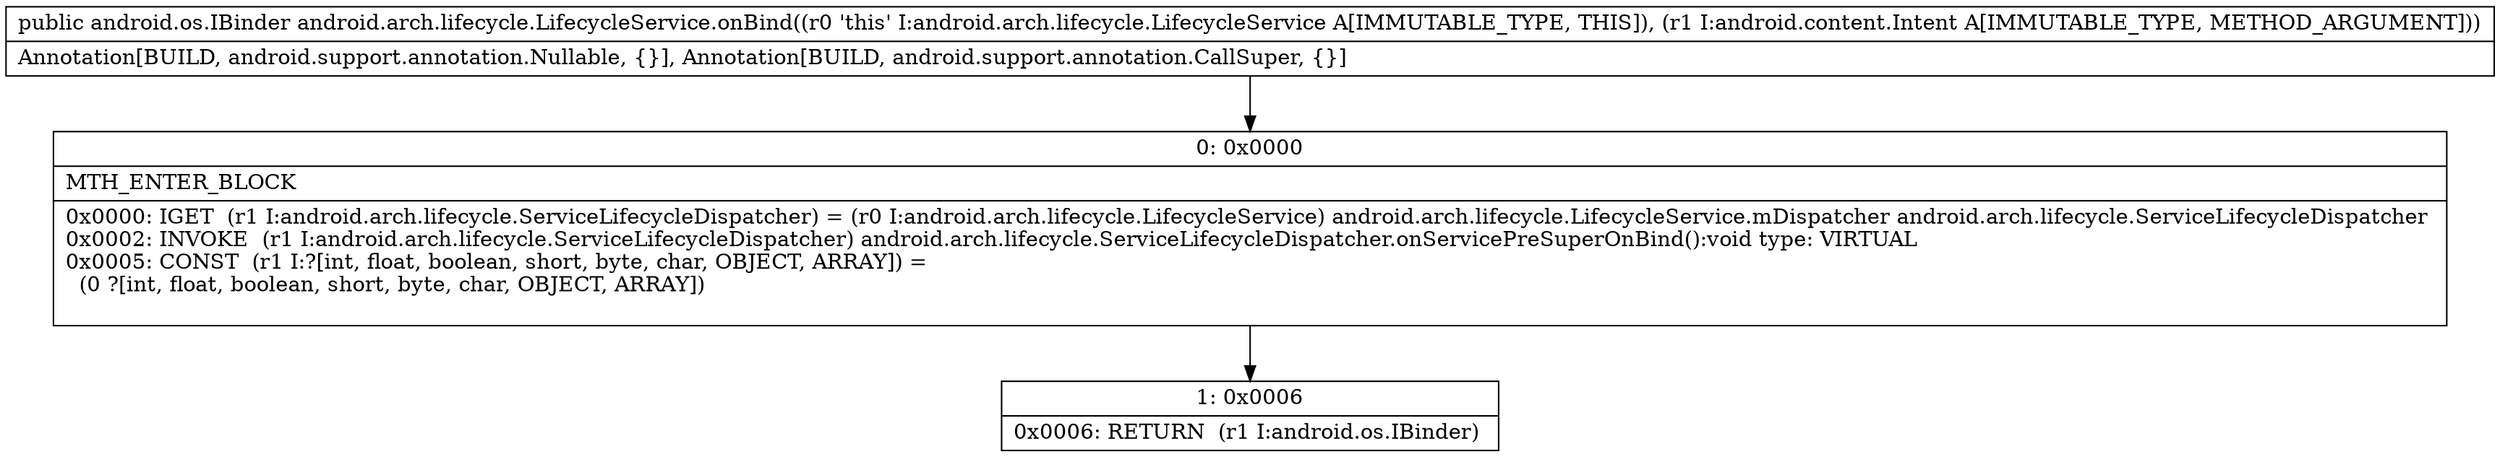 digraph "CFG forandroid.arch.lifecycle.LifecycleService.onBind(Landroid\/content\/Intent;)Landroid\/os\/IBinder;" {
Node_0 [shape=record,label="{0\:\ 0x0000|MTH_ENTER_BLOCK\l|0x0000: IGET  (r1 I:android.arch.lifecycle.ServiceLifecycleDispatcher) = (r0 I:android.arch.lifecycle.LifecycleService) android.arch.lifecycle.LifecycleService.mDispatcher android.arch.lifecycle.ServiceLifecycleDispatcher \l0x0002: INVOKE  (r1 I:android.arch.lifecycle.ServiceLifecycleDispatcher) android.arch.lifecycle.ServiceLifecycleDispatcher.onServicePreSuperOnBind():void type: VIRTUAL \l0x0005: CONST  (r1 I:?[int, float, boolean, short, byte, char, OBJECT, ARRAY]) = \l  (0 ?[int, float, boolean, short, byte, char, OBJECT, ARRAY])\l \l}"];
Node_1 [shape=record,label="{1\:\ 0x0006|0x0006: RETURN  (r1 I:android.os.IBinder) \l}"];
MethodNode[shape=record,label="{public android.os.IBinder android.arch.lifecycle.LifecycleService.onBind((r0 'this' I:android.arch.lifecycle.LifecycleService A[IMMUTABLE_TYPE, THIS]), (r1 I:android.content.Intent A[IMMUTABLE_TYPE, METHOD_ARGUMENT]))  | Annotation[BUILD, android.support.annotation.Nullable, \{\}], Annotation[BUILD, android.support.annotation.CallSuper, \{\}]\l}"];
MethodNode -> Node_0;
Node_0 -> Node_1;
}

